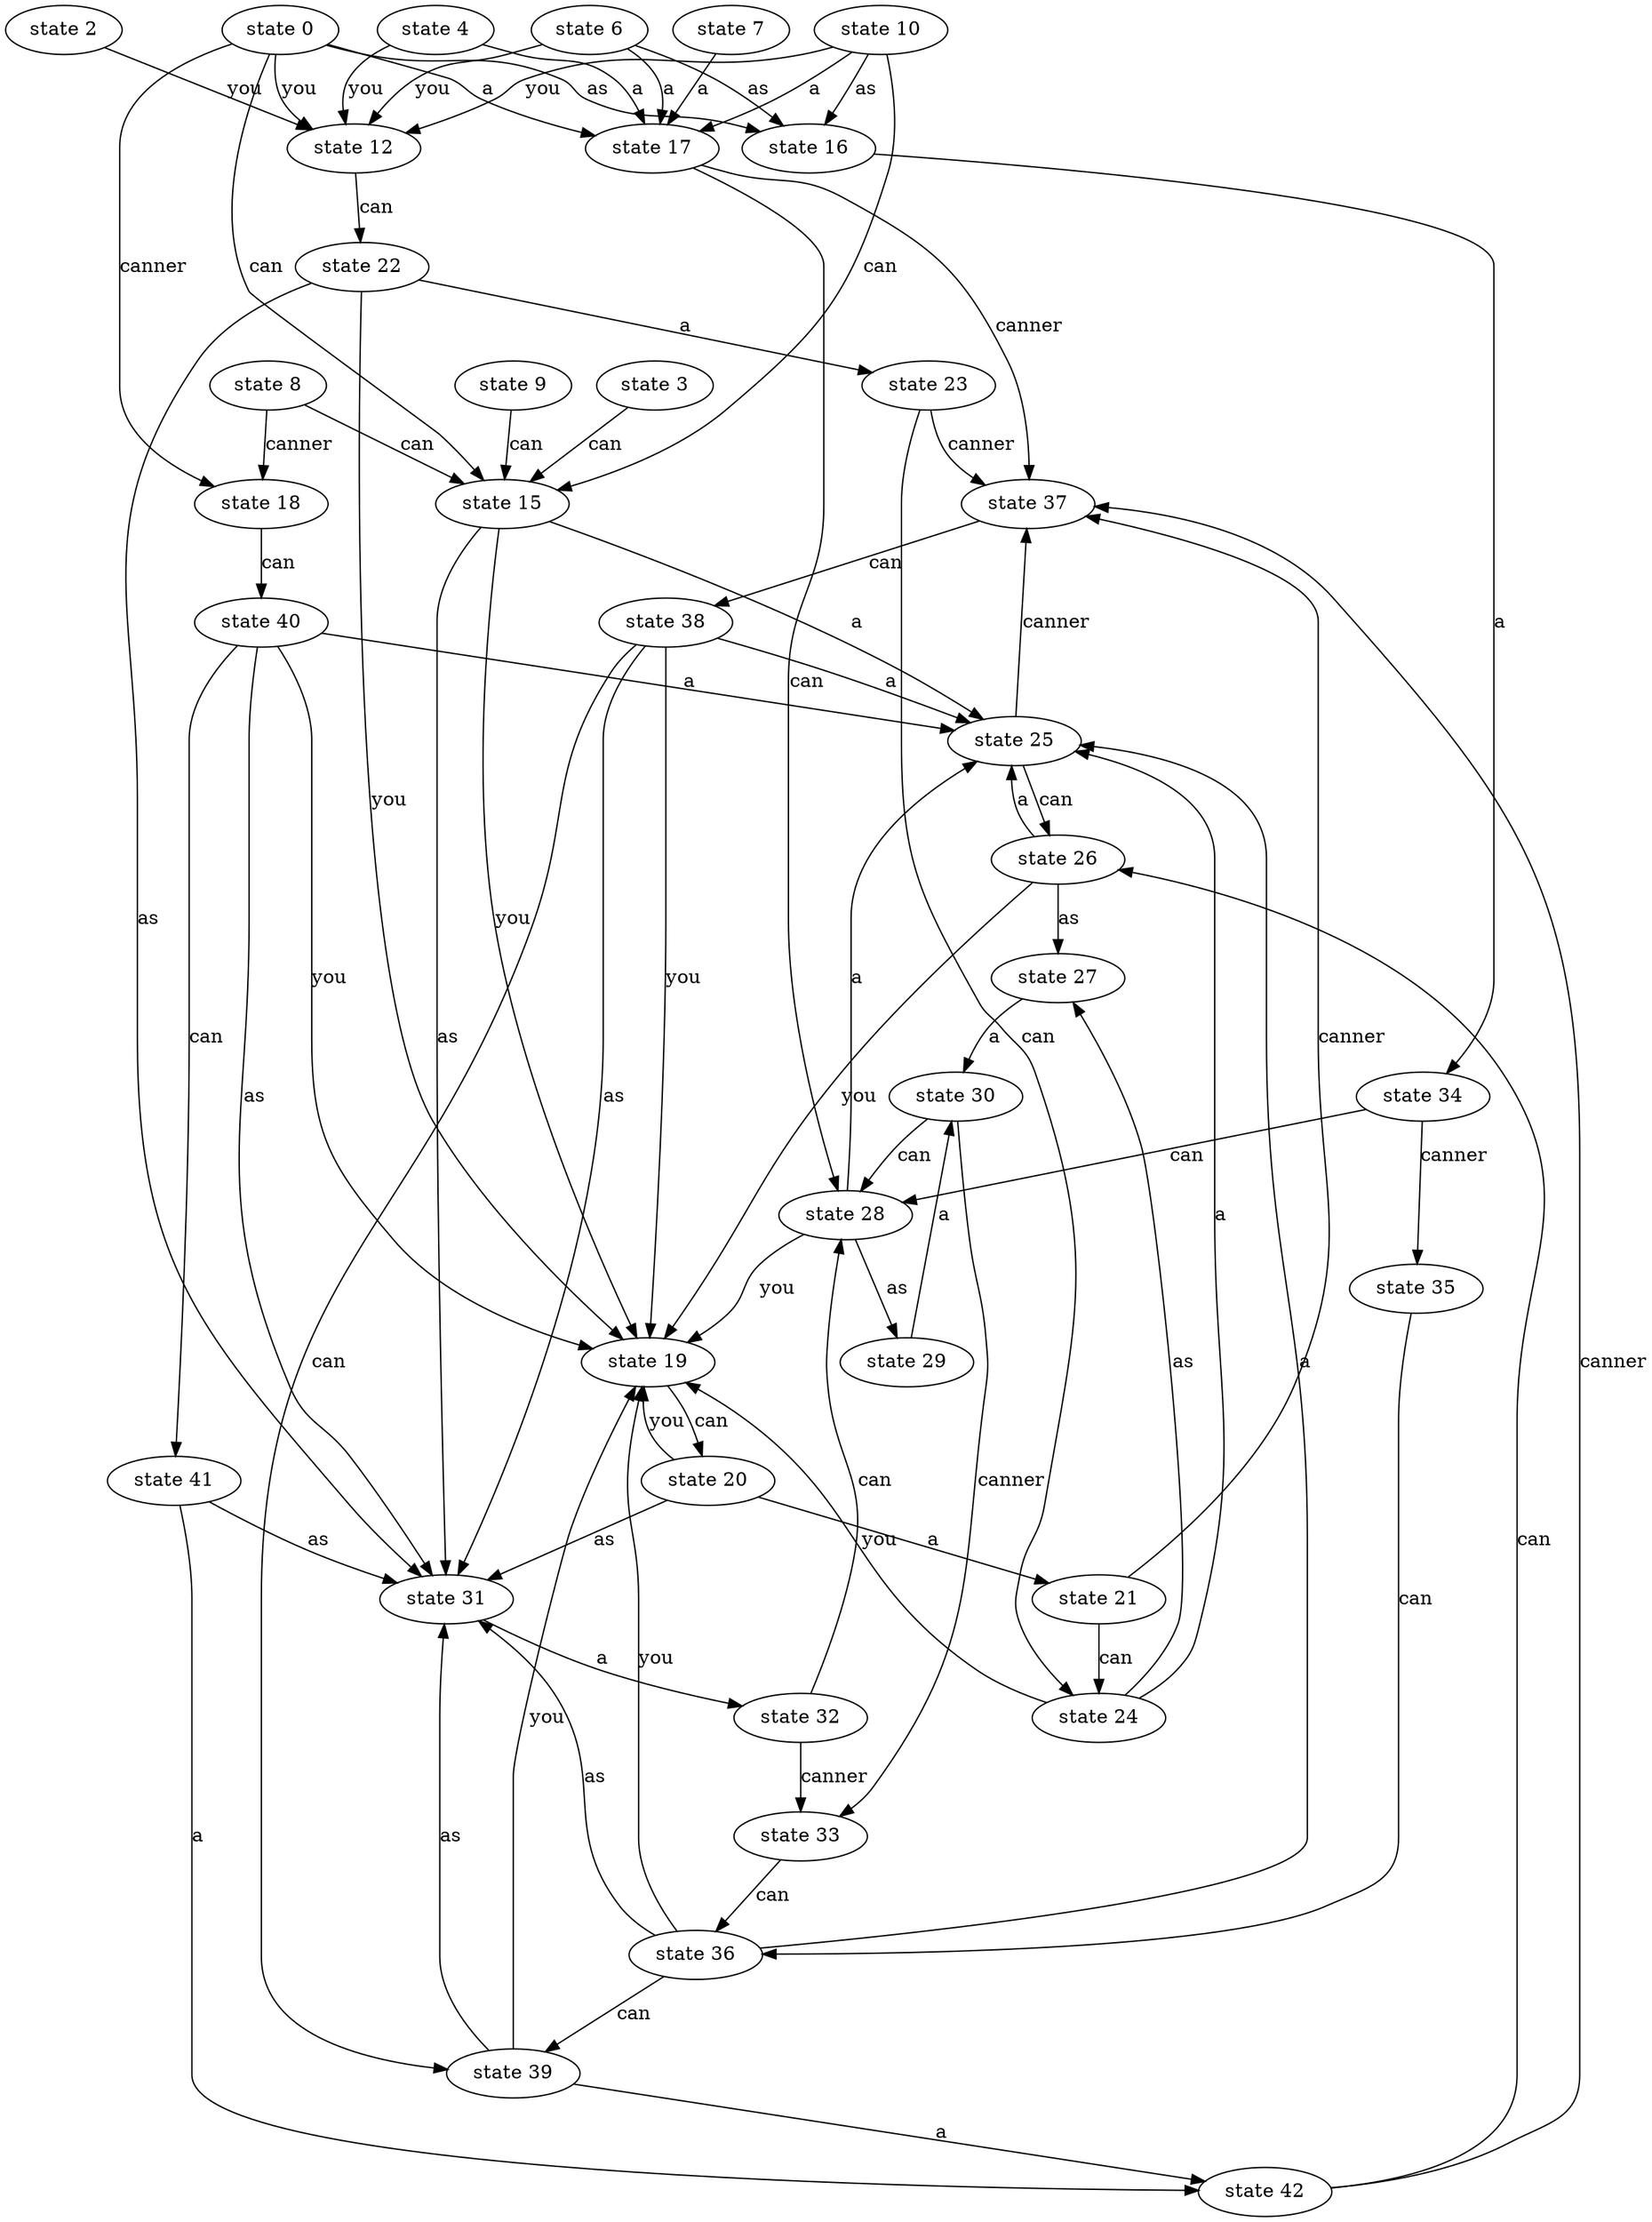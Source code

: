 digraph abc{ 
"state 2" -> "state 12" [ label="you" ]; 
"state 23" -> "state 37" [ label="canner" ]; 
"state 23" -> "state 24" [ label="can" ]; 
"state 34" -> "state 35" [ label="canner" ]; 
"state 34" -> "state 28" [ label="can" ]; 
"state 40" -> "state 25" [ label="a" ]; 
"state 40" -> "state 31" [ label="as" ]; 
"state 40" -> "state 41" [ label="can" ]; 
"state 40" -> "state 19" [ label="you" ]; 
"state 42" -> "state 37" [ label="canner" ]; 
"state 42" -> "state 26" [ label="can" ]; 
"state 37" -> "state 38" [ label="can" ]; 
"state 28" -> "state 25" [ label="a" ]; 
"state 28" -> "state 29" [ label="as" ]; 
"state 28" -> "state 19" [ label="you" ]; 
"state 16" -> "state 34" [ label="a" ]; 
"state 3" -> "state 15" [ label="can" ]; 
"state 30" -> "state 33" [ label="canner" ]; 
"state 30" -> "state 28" [ label="can" ]; 
"state 6" -> "state 17" [ label="a" ]; 
"state 6" -> "state 16" [ label="as" ]; 
"state 6" -> "state 12" [ label="you" ]; 
"state 39" -> "state 42" [ label="a" ]; 
"state 39" -> "state 31" [ label="as" ]; 
"state 39" -> "state 19" [ label="you" ]; 
"state 18" -> "state 40" [ label="can" ]; 
"state 21" -> "state 37" [ label="canner" ]; 
"state 21" -> "state 24" [ label="can" ]; 
"state 38" -> "state 25" [ label="a" ]; 
"state 38" -> "state 31" [ label="as" ]; 
"state 38" -> "state 39" [ label="can" ]; 
"state 38" -> "state 19" [ label="you" ]; 
"state 24" -> "state 25" [ label="a" ]; 
"state 24" -> "state 27" [ label="as" ]; 
"state 24" -> "state 19" [ label="you" ]; 
"state 20" -> "state 21" [ label="a" ]; 
"state 20" -> "state 31" [ label="as" ]; 
"state 20" -> "state 19" [ label="you" ]; 
"state 8" -> "state 18" [ label="canner" ]; 
"state 8" -> "state 15" [ label="can" ]; 
"state 31" -> "state 32" [ label="a" ]; 
"state 12" -> "state 22" [ label="can" ]; 
"state 9" -> "state 15" [ label="can" ]; 
"state 4" -> "state 17" [ label="a" ]; 
"state 4" -> "state 12" [ label="you" ]; 
"state 17" -> "state 37" [ label="canner" ]; 
"state 17" -> "state 28" [ label="can" ]; 
"state 32" -> "state 33" [ label="canner" ]; 
"state 32" -> "state 28" [ label="can" ]; 
"state 7" -> "state 17" [ label="a" ]; 
"state 35" -> "state 36" [ label="can" ]; 
"state 15" -> "state 25" [ label="a" ]; 
"state 15" -> "state 31" [ label="as" ]; 
"state 15" -> "state 19" [ label="you" ]; 
"state 36" -> "state 25" [ label="a" ]; 
"state 36" -> "state 31" [ label="as" ]; 
"state 36" -> "state 39" [ label="can" ]; 
"state 36" -> "state 19" [ label="you" ]; 
"state 0" -> "state 17" [ label="a" ]; 
"state 0" -> "state 18" [ label="canner" ]; 
"state 0" -> "state 16" [ label="as" ]; 
"state 0" -> "state 15" [ label="can" ]; 
"state 0" -> "state 12" [ label="you" ]; 
"state 22" -> "state 23" [ label="a" ]; 
"state 22" -> "state 31" [ label="as" ]; 
"state 22" -> "state 19" [ label="you" ]; 
"state 19" -> "state 20" [ label="can" ]; 
"state 10" -> "state 17" [ label="a" ]; 
"state 10" -> "state 16" [ label="as" ]; 
"state 10" -> "state 15" [ label="can" ]; 
"state 10" -> "state 12" [ label="you" ]; 
"state 25" -> "state 37" [ label="canner" ]; 
"state 25" -> "state 26" [ label="can" ]; 
"state 26" -> "state 25" [ label="a" ]; 
"state 26" -> "state 27" [ label="as" ]; 
"state 26" -> "state 19" [ label="you" ]; 
"state 29" -> "state 30" [ label="a" ]; 
"state 27" -> "state 30" [ label="a" ]; 
"state 33" -> "state 36" [ label="can" ]; 
"state 41" -> "state 42" [ label="a" ]; 
"state 41" -> "state 31" [ label="as" ]; 
}